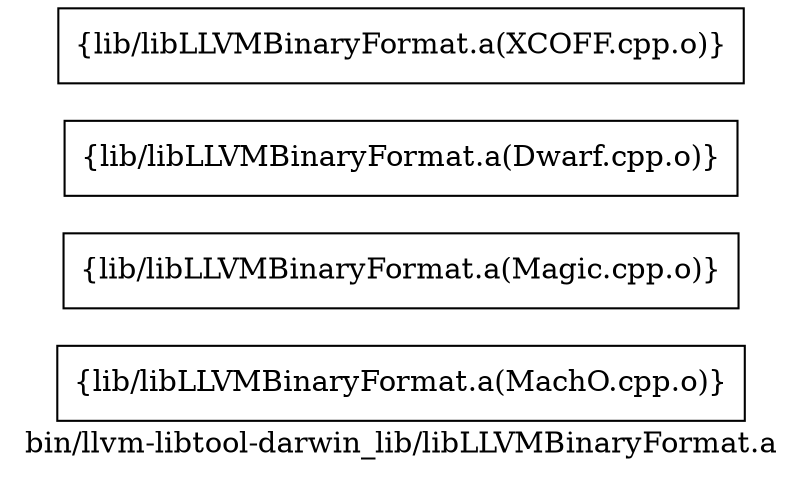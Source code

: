 digraph "bin/llvm-libtool-darwin_lib/libLLVMBinaryFormat.a" {
	label="bin/llvm-libtool-darwin_lib/libLLVMBinaryFormat.a";
	rankdir=LR;

	Node0x555e67acce78 [shape=record,shape=box,group=0,label="{lib/libLLVMBinaryFormat.a(MachO.cpp.o)}"];
	Node0x555e67acdaf8 [shape=record,shape=box,group=0,label="{lib/libLLVMBinaryFormat.a(Magic.cpp.o)}"];
	Node0x555e67acd1e8 [shape=record,shape=box,group=0,label="{lib/libLLVMBinaryFormat.a(Dwarf.cpp.o)}"];
	Node0x555e67ad1a68 [shape=record,shape=box,group=0,label="{lib/libLLVMBinaryFormat.a(XCOFF.cpp.o)}"];
}
